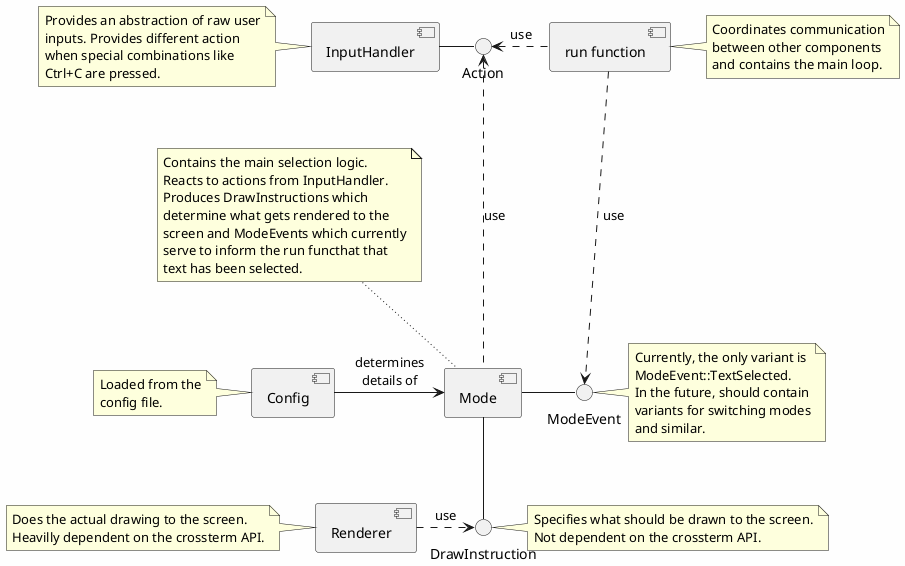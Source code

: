 @startuml Architecture
' Needed because SVG export otherwise ends up with
' transparent background.
skinparam backgroundColor #fefefe

component Renderer
component InputHandler
component Mode
component "run function" as Run
component Config

InputHandler - Action
Run .left.> Action: use
Action <... Mode: use

Mode - ModeEvent
Run ...> ModeEvent: use

Mode -- DrawInstruction
Renderer .> DrawInstruction: use

Config -right-> Mode: determines\ndetails of

note left of InputHandler
  Provides an abstraction of raw user
  inputs. Provides different action
  when special combinations like
  Ctrl+C are pressed.
end note

note left of Config
  Loaded from the
  config file.
end note

note left of Renderer
  Does the actual drawing to the screen.
  Heavilly dependent on the crossterm API.
end note

note right of ModeEvent
  Currently, the only variant is
  ModeEvent::TextSelected.
  In the future, should contain
  variants for switching modes
  and similar.
end note

note right of DrawInstruction
  Specifies what should be drawn to the screen.
  Not dependent on the crossterm API.
end note

note "Contains the main selection logic.\n\
Reacts to actions from InputHandler.\n\
Produces DrawInstructions which \n\
determine what gets rendered to the\n\
screen and ModeEvents which currently\n\
serve to inform the run functhat that\n\
text has been selected." as Mode_note
Mode_note .right[dotted]- Mode
Mode_note .down[hidden]-Config

note right of Run
  Coordinates communication
  between other components
  and contains the main loop.
end note
@enduml

